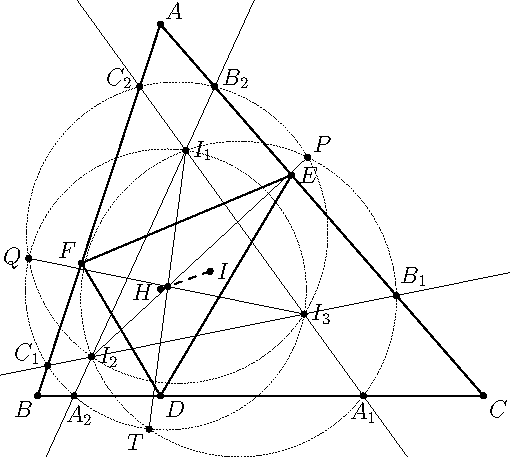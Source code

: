 import geometry;

size(9cm);


point A = (3.3,10);
point B = (0,0);
point C = (12,0);

point D  = projection(line(B,C))*A;
point E_ = projection(line(A,C))*B;
point F  = projection(line(B,A))*C;

point H = intersectionpoint(line(A,D),line(C,F));

circle w_1 = incircle(A,E_,F);
circle w_2 = incircle(B,D,F);
circle w_3 = incircle(D,E_,C);

point I_1 = w_1.C;
point I_2 = w_2.C;
point I_3 = w_3.C;

line a = line(I_3,I_2);
line b = line(I_3,I_1);
line c = line(I_1,I_2);

point C_2 = intersectionpoint(b,line(A,B));
point B_2 = intersectionpoint(c,line(A,C));

point C_1 = intersectionpoint(a,line(A,B));
point B_1 = intersectionpoint(a,line(A,C));


point A_1 = intersectionpoint(b,line(C,B));
point A_2 = intersectionpoint(c,line(C,B));

circle W_a = circle(I_2,I_3,B_2);
circle W_b = circle(I_2,I_1,B_1);
circle W_c = circle(I_1,I_3,A_2);


point P = intersectionpoints(W_a,W_b)[1];
point Q = intersectionpoints(W_a,W_c)[1];
point T = intersectionpoints(W_c,W_b)[0];


point I_ = incircle(A,B,C).C;
//draw 

dot("$A$", A,NE);
dot("$B$", B,SW);
dot("$C$", C,SE);

draw(A--B--C--cycle);



dot("$D$", D, SE);
dot("$E$", E_);
dot("$F$", F, NW);

//draw(bisector(line(F,D),line(E_,D)));
dot("$H$", H, W+S*.2);
dot("$I$", I_);

draw(H--I_, dashed);

dot("$I_1$", I_1);
dot("$I_2$", I_2);
dot("$I_3$", I_3);

draw(D--F--E_--cycle);

draw(a^^b^^c, linewidth(0.1));

dot("$A_1$", A_1, S);
dot("$A_2$", A_2, S*1.3 + E*.3);
dot("$B_1$", B_1, N*1.3+E);
dot("$B_2$", B_2, N*.5+E);
dot("$C_1$", C_1, N*.7+W);
dot("$C_2$", C_2, N*.5+W);

draw(W_a^^W_c^^W_b,linewidth(0.1)+dashed);


dot("$P$", P, NE);
dot("$Q$", Q,W);
dot("$T$", T,SW);


draw(I_1--T^^I_3--Q^^I_2--P, linewidth(.1));
dot(intersectionpoint(line(I_3,Q),line(T, I_1)));
